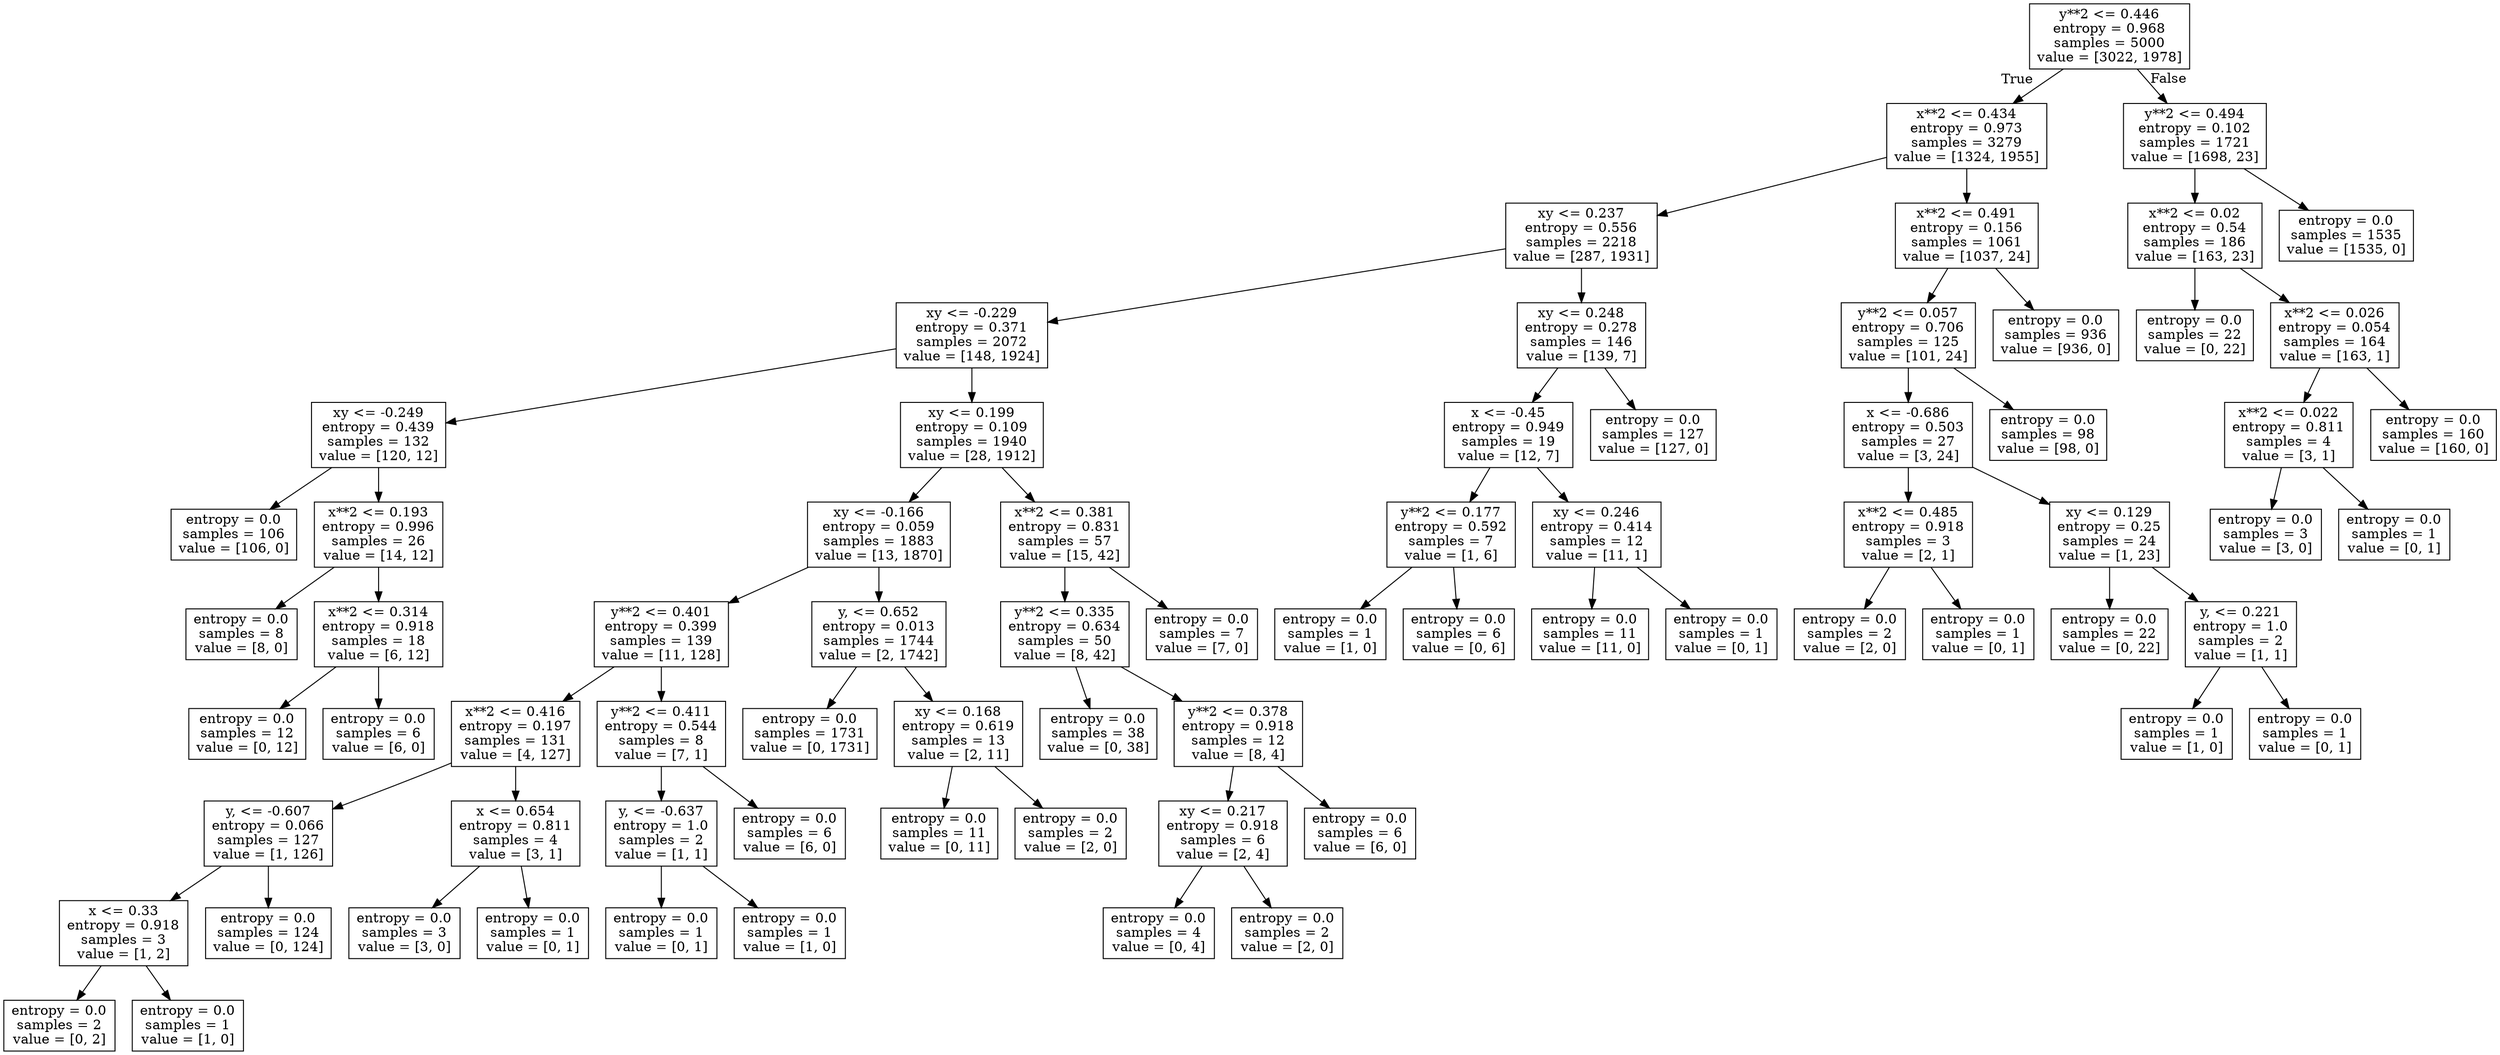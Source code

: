 digraph Tree {
node [shape=box] ;
0 [label="y**2 <= 0.446\nentropy = 0.968\nsamples = 5000\nvalue = [3022, 1978]"] ;
1 [label="x**2 <= 0.434\nentropy = 0.973\nsamples = 3279\nvalue = [1324, 1955]"] ;
0 -> 1 [labeldistance=2.5, labelangle=45, headlabel="True"] ;
2 [label="xy <= 0.237\nentropy = 0.556\nsamples = 2218\nvalue = [287, 1931]"] ;
1 -> 2 ;
3 [label="xy <= -0.229\nentropy = 0.371\nsamples = 2072\nvalue = [148, 1924]"] ;
2 -> 3 ;
4 [label="xy <= -0.249\nentropy = 0.439\nsamples = 132\nvalue = [120, 12]"] ;
3 -> 4 ;
5 [label="entropy = 0.0\nsamples = 106\nvalue = [106, 0]"] ;
4 -> 5 ;
6 [label="x**2 <= 0.193\nentropy = 0.996\nsamples = 26\nvalue = [14, 12]"] ;
4 -> 6 ;
7 [label="entropy = 0.0\nsamples = 8\nvalue = [8, 0]"] ;
6 -> 7 ;
8 [label="x**2 <= 0.314\nentropy = 0.918\nsamples = 18\nvalue = [6, 12]"] ;
6 -> 8 ;
9 [label="entropy = 0.0\nsamples = 12\nvalue = [0, 12]"] ;
8 -> 9 ;
10 [label="entropy = 0.0\nsamples = 6\nvalue = [6, 0]"] ;
8 -> 10 ;
11 [label="xy <= 0.199\nentropy = 0.109\nsamples = 1940\nvalue = [28, 1912]"] ;
3 -> 11 ;
12 [label="xy <= -0.166\nentropy = 0.059\nsamples = 1883\nvalue = [13, 1870]"] ;
11 -> 12 ;
13 [label="y**2 <= 0.401\nentropy = 0.399\nsamples = 139\nvalue = [11, 128]"] ;
12 -> 13 ;
14 [label="x**2 <= 0.416\nentropy = 0.197\nsamples = 131\nvalue = [4, 127]"] ;
13 -> 14 ;
15 [label="y, <= -0.607\nentropy = 0.066\nsamples = 127\nvalue = [1, 126]"] ;
14 -> 15 ;
16 [label="x <= 0.33\nentropy = 0.918\nsamples = 3\nvalue = [1, 2]"] ;
15 -> 16 ;
17 [label="entropy = 0.0\nsamples = 2\nvalue = [0, 2]"] ;
16 -> 17 ;
18 [label="entropy = 0.0\nsamples = 1\nvalue = [1, 0]"] ;
16 -> 18 ;
19 [label="entropy = 0.0\nsamples = 124\nvalue = [0, 124]"] ;
15 -> 19 ;
20 [label="x <= 0.654\nentropy = 0.811\nsamples = 4\nvalue = [3, 1]"] ;
14 -> 20 ;
21 [label="entropy = 0.0\nsamples = 3\nvalue = [3, 0]"] ;
20 -> 21 ;
22 [label="entropy = 0.0\nsamples = 1\nvalue = [0, 1]"] ;
20 -> 22 ;
23 [label="y**2 <= 0.411\nentropy = 0.544\nsamples = 8\nvalue = [7, 1]"] ;
13 -> 23 ;
24 [label="y, <= -0.637\nentropy = 1.0\nsamples = 2\nvalue = [1, 1]"] ;
23 -> 24 ;
25 [label="entropy = 0.0\nsamples = 1\nvalue = [0, 1]"] ;
24 -> 25 ;
26 [label="entropy = 0.0\nsamples = 1\nvalue = [1, 0]"] ;
24 -> 26 ;
27 [label="entropy = 0.0\nsamples = 6\nvalue = [6, 0]"] ;
23 -> 27 ;
28 [label="y, <= 0.652\nentropy = 0.013\nsamples = 1744\nvalue = [2, 1742]"] ;
12 -> 28 ;
29 [label="entropy = 0.0\nsamples = 1731\nvalue = [0, 1731]"] ;
28 -> 29 ;
30 [label="xy <= 0.168\nentropy = 0.619\nsamples = 13\nvalue = [2, 11]"] ;
28 -> 30 ;
31 [label="entropy = 0.0\nsamples = 11\nvalue = [0, 11]"] ;
30 -> 31 ;
32 [label="entropy = 0.0\nsamples = 2\nvalue = [2, 0]"] ;
30 -> 32 ;
33 [label="x**2 <= 0.381\nentropy = 0.831\nsamples = 57\nvalue = [15, 42]"] ;
11 -> 33 ;
34 [label="y**2 <= 0.335\nentropy = 0.634\nsamples = 50\nvalue = [8, 42]"] ;
33 -> 34 ;
35 [label="entropy = 0.0\nsamples = 38\nvalue = [0, 38]"] ;
34 -> 35 ;
36 [label="y**2 <= 0.378\nentropy = 0.918\nsamples = 12\nvalue = [8, 4]"] ;
34 -> 36 ;
37 [label="xy <= 0.217\nentropy = 0.918\nsamples = 6\nvalue = [2, 4]"] ;
36 -> 37 ;
38 [label="entropy = 0.0\nsamples = 4\nvalue = [0, 4]"] ;
37 -> 38 ;
39 [label="entropy = 0.0\nsamples = 2\nvalue = [2, 0]"] ;
37 -> 39 ;
40 [label="entropy = 0.0\nsamples = 6\nvalue = [6, 0]"] ;
36 -> 40 ;
41 [label="entropy = 0.0\nsamples = 7\nvalue = [7, 0]"] ;
33 -> 41 ;
42 [label="xy <= 0.248\nentropy = 0.278\nsamples = 146\nvalue = [139, 7]"] ;
2 -> 42 ;
43 [label="x <= -0.45\nentropy = 0.949\nsamples = 19\nvalue = [12, 7]"] ;
42 -> 43 ;
44 [label="y**2 <= 0.177\nentropy = 0.592\nsamples = 7\nvalue = [1, 6]"] ;
43 -> 44 ;
45 [label="entropy = 0.0\nsamples = 1\nvalue = [1, 0]"] ;
44 -> 45 ;
46 [label="entropy = 0.0\nsamples = 6\nvalue = [0, 6]"] ;
44 -> 46 ;
47 [label="xy <= 0.246\nentropy = 0.414\nsamples = 12\nvalue = [11, 1]"] ;
43 -> 47 ;
48 [label="entropy = 0.0\nsamples = 11\nvalue = [11, 0]"] ;
47 -> 48 ;
49 [label="entropy = 0.0\nsamples = 1\nvalue = [0, 1]"] ;
47 -> 49 ;
50 [label="entropy = 0.0\nsamples = 127\nvalue = [127, 0]"] ;
42 -> 50 ;
51 [label="x**2 <= 0.491\nentropy = 0.156\nsamples = 1061\nvalue = [1037, 24]"] ;
1 -> 51 ;
52 [label="y**2 <= 0.057\nentropy = 0.706\nsamples = 125\nvalue = [101, 24]"] ;
51 -> 52 ;
53 [label="x <= -0.686\nentropy = 0.503\nsamples = 27\nvalue = [3, 24]"] ;
52 -> 53 ;
54 [label="x**2 <= 0.485\nentropy = 0.918\nsamples = 3\nvalue = [2, 1]"] ;
53 -> 54 ;
55 [label="entropy = 0.0\nsamples = 2\nvalue = [2, 0]"] ;
54 -> 55 ;
56 [label="entropy = 0.0\nsamples = 1\nvalue = [0, 1]"] ;
54 -> 56 ;
57 [label="xy <= 0.129\nentropy = 0.25\nsamples = 24\nvalue = [1, 23]"] ;
53 -> 57 ;
58 [label="entropy = 0.0\nsamples = 22\nvalue = [0, 22]"] ;
57 -> 58 ;
59 [label="y, <= 0.221\nentropy = 1.0\nsamples = 2\nvalue = [1, 1]"] ;
57 -> 59 ;
60 [label="entropy = 0.0\nsamples = 1\nvalue = [1, 0]"] ;
59 -> 60 ;
61 [label="entropy = 0.0\nsamples = 1\nvalue = [0, 1]"] ;
59 -> 61 ;
62 [label="entropy = 0.0\nsamples = 98\nvalue = [98, 0]"] ;
52 -> 62 ;
63 [label="entropy = 0.0\nsamples = 936\nvalue = [936, 0]"] ;
51 -> 63 ;
64 [label="y**2 <= 0.494\nentropy = 0.102\nsamples = 1721\nvalue = [1698, 23]"] ;
0 -> 64 [labeldistance=2.5, labelangle=-45, headlabel="False"] ;
65 [label="x**2 <= 0.02\nentropy = 0.54\nsamples = 186\nvalue = [163, 23]"] ;
64 -> 65 ;
66 [label="entropy = 0.0\nsamples = 22\nvalue = [0, 22]"] ;
65 -> 66 ;
67 [label="x**2 <= 0.026\nentropy = 0.054\nsamples = 164\nvalue = [163, 1]"] ;
65 -> 67 ;
68 [label="x**2 <= 0.022\nentropy = 0.811\nsamples = 4\nvalue = [3, 1]"] ;
67 -> 68 ;
69 [label="entropy = 0.0\nsamples = 3\nvalue = [3, 0]"] ;
68 -> 69 ;
70 [label="entropy = 0.0\nsamples = 1\nvalue = [0, 1]"] ;
68 -> 70 ;
71 [label="entropy = 0.0\nsamples = 160\nvalue = [160, 0]"] ;
67 -> 71 ;
72 [label="entropy = 0.0\nsamples = 1535\nvalue = [1535, 0]"] ;
64 -> 72 ;
}